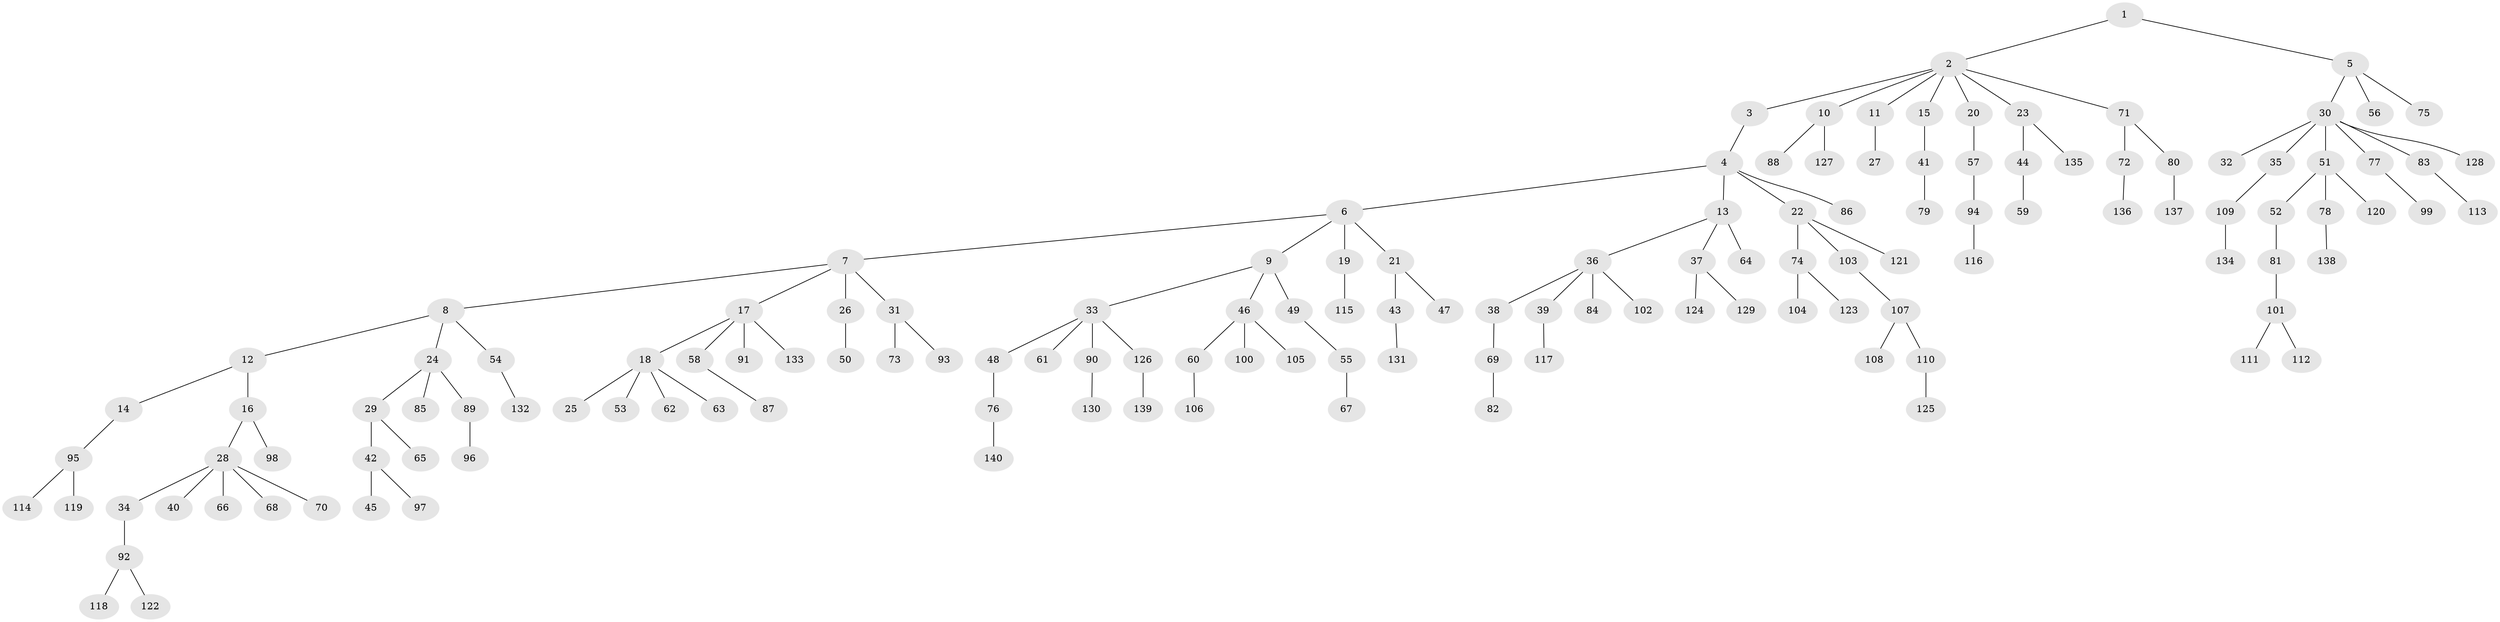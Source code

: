// coarse degree distribution, {8: 0.017857142857142856, 2: 0.19642857142857142, 5: 0.07142857142857142, 4: 0.05357142857142857, 1: 0.5892857142857143, 6: 0.017857142857142856, 3: 0.05357142857142857}
// Generated by graph-tools (version 1.1) at 2025/19/03/04/25 18:19:09]
// undirected, 140 vertices, 139 edges
graph export_dot {
graph [start="1"]
  node [color=gray90,style=filled];
  1;
  2;
  3;
  4;
  5;
  6;
  7;
  8;
  9;
  10;
  11;
  12;
  13;
  14;
  15;
  16;
  17;
  18;
  19;
  20;
  21;
  22;
  23;
  24;
  25;
  26;
  27;
  28;
  29;
  30;
  31;
  32;
  33;
  34;
  35;
  36;
  37;
  38;
  39;
  40;
  41;
  42;
  43;
  44;
  45;
  46;
  47;
  48;
  49;
  50;
  51;
  52;
  53;
  54;
  55;
  56;
  57;
  58;
  59;
  60;
  61;
  62;
  63;
  64;
  65;
  66;
  67;
  68;
  69;
  70;
  71;
  72;
  73;
  74;
  75;
  76;
  77;
  78;
  79;
  80;
  81;
  82;
  83;
  84;
  85;
  86;
  87;
  88;
  89;
  90;
  91;
  92;
  93;
  94;
  95;
  96;
  97;
  98;
  99;
  100;
  101;
  102;
  103;
  104;
  105;
  106;
  107;
  108;
  109;
  110;
  111;
  112;
  113;
  114;
  115;
  116;
  117;
  118;
  119;
  120;
  121;
  122;
  123;
  124;
  125;
  126;
  127;
  128;
  129;
  130;
  131;
  132;
  133;
  134;
  135;
  136;
  137;
  138;
  139;
  140;
  1 -- 2;
  1 -- 5;
  2 -- 3;
  2 -- 10;
  2 -- 11;
  2 -- 15;
  2 -- 20;
  2 -- 23;
  2 -- 71;
  3 -- 4;
  4 -- 6;
  4 -- 13;
  4 -- 22;
  4 -- 86;
  5 -- 30;
  5 -- 56;
  5 -- 75;
  6 -- 7;
  6 -- 9;
  6 -- 19;
  6 -- 21;
  7 -- 8;
  7 -- 17;
  7 -- 26;
  7 -- 31;
  8 -- 12;
  8 -- 24;
  8 -- 54;
  9 -- 33;
  9 -- 46;
  9 -- 49;
  10 -- 88;
  10 -- 127;
  11 -- 27;
  12 -- 14;
  12 -- 16;
  13 -- 36;
  13 -- 37;
  13 -- 64;
  14 -- 95;
  15 -- 41;
  16 -- 28;
  16 -- 98;
  17 -- 18;
  17 -- 58;
  17 -- 91;
  17 -- 133;
  18 -- 25;
  18 -- 53;
  18 -- 62;
  18 -- 63;
  19 -- 115;
  20 -- 57;
  21 -- 43;
  21 -- 47;
  22 -- 74;
  22 -- 103;
  22 -- 121;
  23 -- 44;
  23 -- 135;
  24 -- 29;
  24 -- 85;
  24 -- 89;
  26 -- 50;
  28 -- 34;
  28 -- 40;
  28 -- 66;
  28 -- 68;
  28 -- 70;
  29 -- 42;
  29 -- 65;
  30 -- 32;
  30 -- 35;
  30 -- 51;
  30 -- 77;
  30 -- 83;
  30 -- 128;
  31 -- 73;
  31 -- 93;
  33 -- 48;
  33 -- 61;
  33 -- 90;
  33 -- 126;
  34 -- 92;
  35 -- 109;
  36 -- 38;
  36 -- 39;
  36 -- 84;
  36 -- 102;
  37 -- 124;
  37 -- 129;
  38 -- 69;
  39 -- 117;
  41 -- 79;
  42 -- 45;
  42 -- 97;
  43 -- 131;
  44 -- 59;
  46 -- 60;
  46 -- 100;
  46 -- 105;
  48 -- 76;
  49 -- 55;
  51 -- 52;
  51 -- 78;
  51 -- 120;
  52 -- 81;
  54 -- 132;
  55 -- 67;
  57 -- 94;
  58 -- 87;
  60 -- 106;
  69 -- 82;
  71 -- 72;
  71 -- 80;
  72 -- 136;
  74 -- 104;
  74 -- 123;
  76 -- 140;
  77 -- 99;
  78 -- 138;
  80 -- 137;
  81 -- 101;
  83 -- 113;
  89 -- 96;
  90 -- 130;
  92 -- 118;
  92 -- 122;
  94 -- 116;
  95 -- 114;
  95 -- 119;
  101 -- 111;
  101 -- 112;
  103 -- 107;
  107 -- 108;
  107 -- 110;
  109 -- 134;
  110 -- 125;
  126 -- 139;
}
